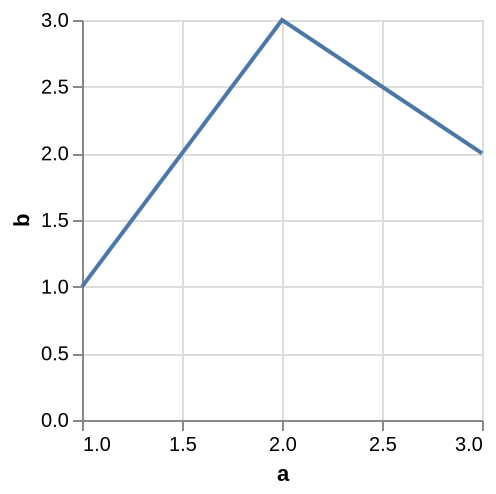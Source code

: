 {
  "$schema": "https://vega.github.io/schema/vega-lite/v5.json",
  "layer": [
    {
      "data": {
        "name": "df",
        "values": [{"a": 1, "b": 1}, {"a": 2, "b": 3}, {"a": 3, "b": 2}]
      },
      "layer": [
        {
          "transform": [],
          "layer": [{"mark": {"type": "line"}}],
          "encoding": {
            "x": {"field": "a", "type": "quantitative"},
            "y": {"field": "b", "type": "quantitative"}
          }
        }
      ]
    }
  ],
  "config": {
    "style": {
      "guide-label": {"font": "\"Liberation Sans\", sans-serif"},
      "guide-title": {"font": "\"Liberation Sans\", sans-serif"}
    }
  }
}